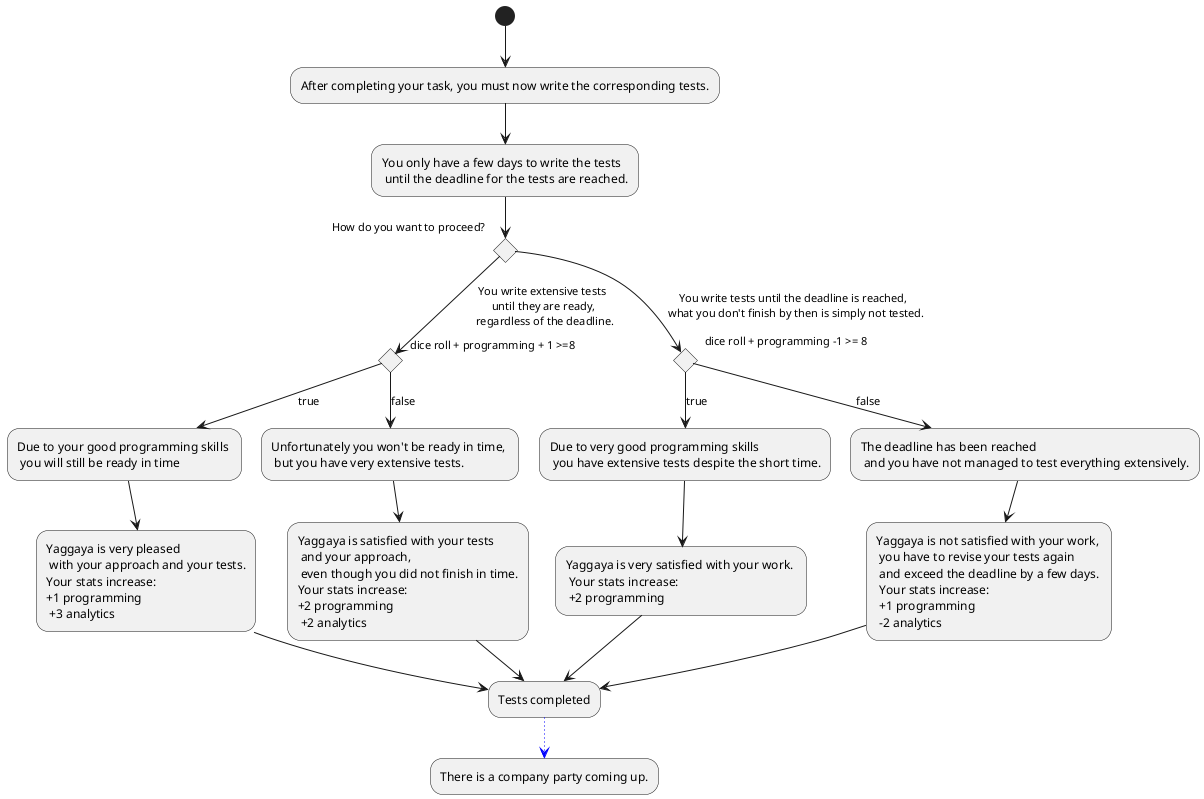 @startuml
(*) --> "After completing your task, you must now write the corresponding tests."
--> "You only have a few days to write the tests \n until the deadline for the tests are reached."
if "How do you want to proceed?" then
--> [You write extensive tests \n until they are ready, \n regardless of the deadline.] if "dice roll + programming + 1 >=8" then
--> [true] "Due to your good programming skills \n you will still be ready in time"
--> "Yaggaya is very pleased \n with your approach and your tests.\nYour stats increase: \n+1 programming \n +3 analytics" as path1
else 
--> [false] "Unfortunately you won't be ready in time, \n but you have very extensive tests."
--> "Yaggaya is satisfied with your tests \n and your approach, \n even though you did not finish in time.\nYour stats increase: \n+2 programming \n +2 analytics" as path2
endif
else
 --> [You write tests until the deadline is reached, \n what you don't finish by then is simply not tested.] if "dice roll + programming -1 >= 8" then 
--> [true] "Due to very good programming skills \n you have extensive tests despite the short time."
--> "Yaggaya is very satisfied with your work. \n Your stats increase: \n +2 programming" as path3
else 
--> [false] "The deadline has been reached \n and you have not managed to test everything extensively."
--> "Yaggaya is not satisfied with your work, \n you have to revise your tests again \n and exceed the deadline by a few days.\n Your stats increase: \n +1 programming \n -2 analytics" as path4

endif
endif

path1 --> "Tests completed" as nextDecision
path2 --> nextDecision
path3 --> nextDecision
path4 --> nextDecision
nextDecision -[#blue,dotted]-> "There is a company party coming up."





@enduml
